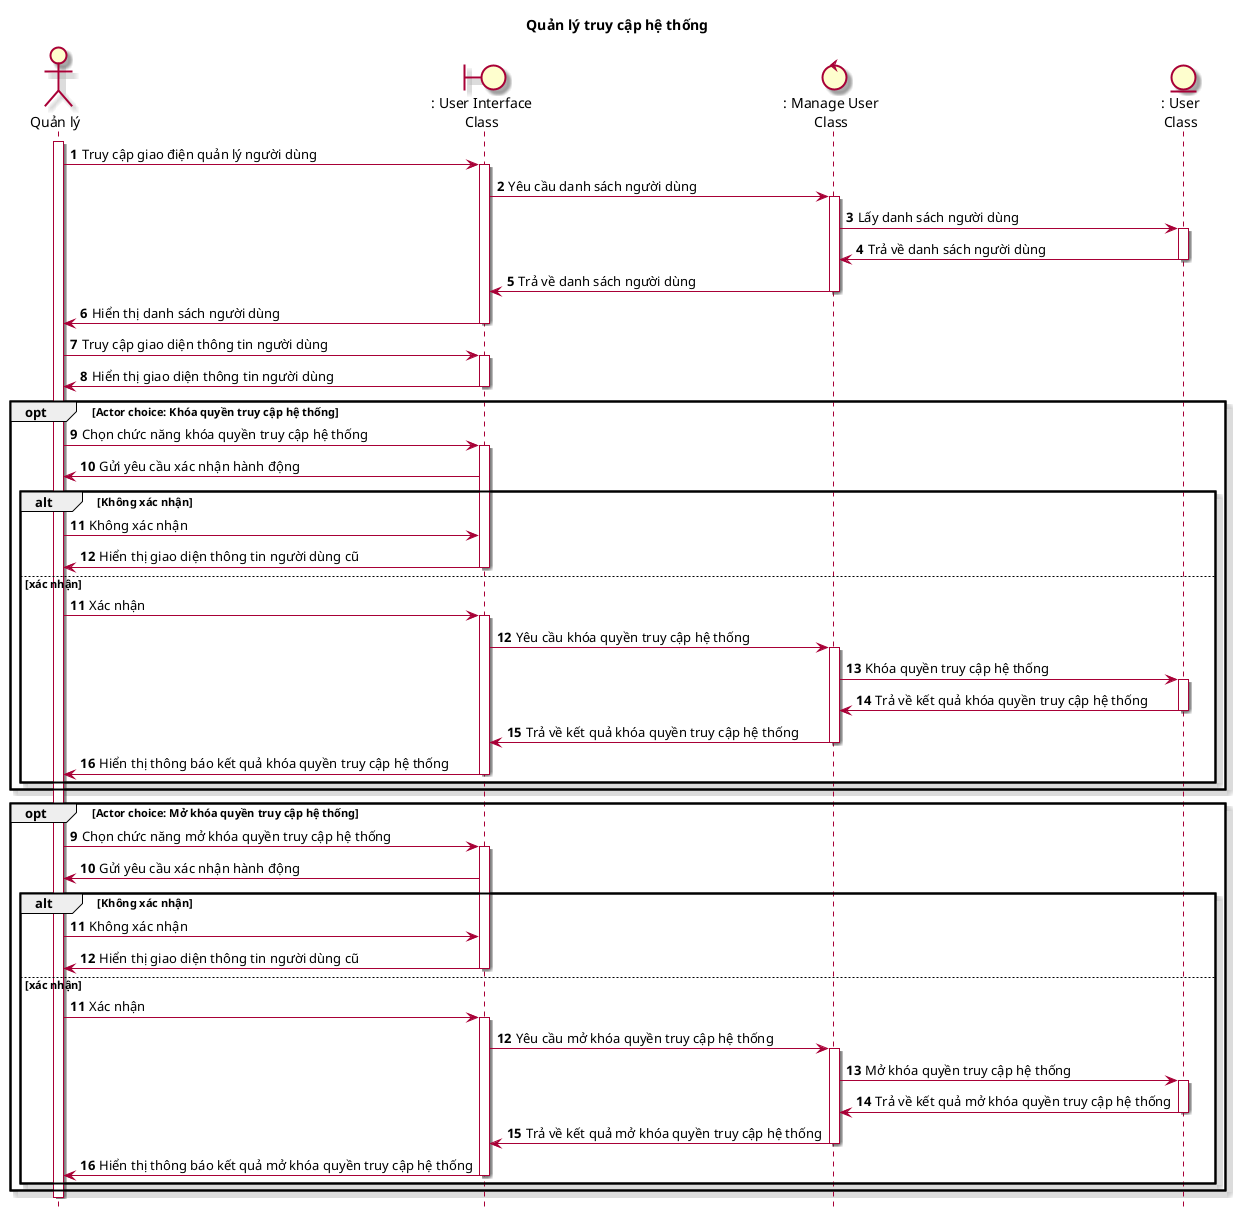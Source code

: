 @startuml SeqQuanLyTruyCapHeThong

skin rose
hide footbox

title Quản lý truy cập hệ thống

actor "Quản lý" as quanLy
boundary ": User Interface\nClass" as userInterface
control ": Manage User\nClass" as manageUser
entity ": User\nClass" as user

autonumber
quanLy++
quanLy -> userInterface++ : Truy cập giao điện quản lý người dùng
userInterface -> manageUser++ : Yêu cầu danh sách người dùng
manageUser -> user++ : Lấy danh sách người dùng
user -> manageUser-- : Trả về danh sách người dùng
manageUser -> userInterface-- : Trả về danh sách người dùng
userInterface -> quanLy-- : Hiển thị danh sách người dùng
quanLy -> userInterface++ : Truy cập giao diện thông tin người dùng
userInterface -> quanLy-- : Hiển thị giao diện thông tin người dùng

opt Actor choice: Khóa quyền truy cập hệ thống
    quanLy -> userInterface++ : Chọn chức năng khóa quyền truy cập hệ thống
    userInterface -> quanLy : Gửi yêu cầu xác nhận hành động
    alt Không xác nhận
        quanLy -> userInterface : Không xác nhận
        userInterface -> quanLy-- : Hiển thị giao diện thông tin người dùng cũ
    else xác nhận
        autonumber 11
        quanLy -> userInterface++ : Xác nhận
        userInterface -> manageUser++ : Yêu cầu khóa quyền truy cập hệ thống
        manageUser -> user++ : Khóa quyền truy cập hệ thống
        user -> manageUser-- : Trả về kết quả khóa quyền truy cập hệ thống
        manageUser -> userInterface-- : Trả về kết quả khóa quyền truy cập hệ thống
        userInterface -> quanLy-- : Hiển thị thông báo kết quả khóa quyền truy cập hệ thống
    end
end

opt Actor choice: Mở khóa quyền truy cập hệ thống
    autonumber 9
    quanLy -> userInterface++ : Chọn chức năng mở khóa quyền truy cập hệ thống
    userInterface -> quanLy : Gửi yêu cầu xác nhận hành động
    alt Không xác nhận
        quanLy -> userInterface : Không xác nhận
        userInterface -> quanLy-- : Hiển thị giao diện thông tin người dùng cũ
    else xác nhận
        autonumber 11
        quanLy -> userInterface++ : Xác nhận
        userInterface -> manageUser++ : Yêu cầu mở khóa quyền truy cập hệ thống
        manageUser -> user++ : Mở khóa quyền truy cập hệ thống
        user -> manageUser-- : Trả về kết quả mở khóa quyền truy cập hệ thống
        manageUser -> userInterface-- : Trả về kết quả mở khóa quyền truy cập hệ thống
        userInterface -> quanLy-- : Hiển thị thông báo kết quả mở khóa quyền truy cập hệ thống
    end
end

quanLy--

@enduml
